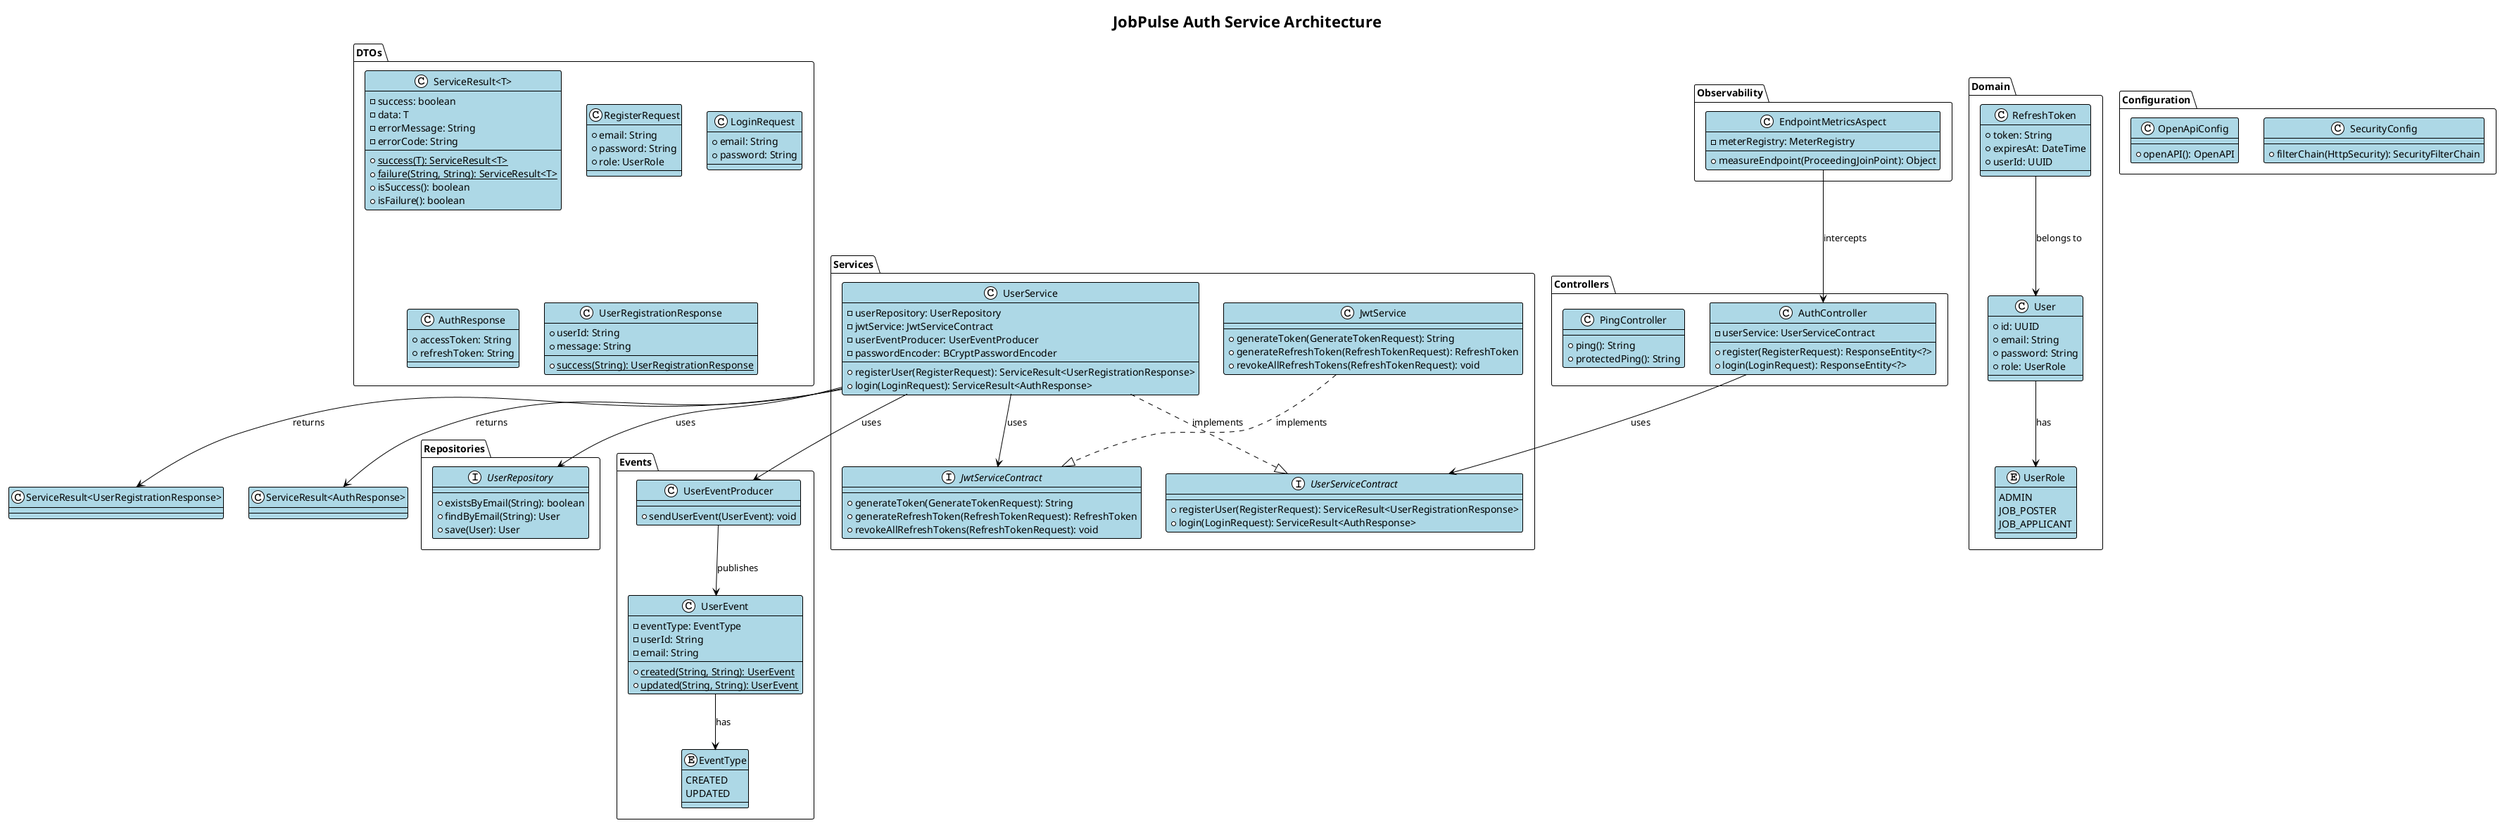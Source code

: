 @startuml auth-service-architecture
!theme plain
skinparam class {
    BackgroundColor LightBlue
    BorderColor Black
    ArrowColor Black
}

title JobPulse Auth Service Architecture

package "Controllers" {
    class AuthController {
        -userService: UserServiceContract
        +register(RegisterRequest): ResponseEntity<?>
        +login(LoginRequest): ResponseEntity<?>
    }
    
    class PingController {
        +ping(): String
        +protectedPing(): String
    }
}

package "Services" {
    interface UserServiceContract {
        +registerUser(RegisterRequest): ServiceResult<UserRegistrationResponse>
        +login(LoginRequest): ServiceResult<AuthResponse>
    }
    
    class UserService {
        -userRepository: UserRepository
        -jwtService: JwtServiceContract
        -userEventProducer: UserEventProducer
        -passwordEncoder: BCryptPasswordEncoder
        +registerUser(RegisterRequest): ServiceResult<UserRegistrationResponse>
        +login(LoginRequest): ServiceResult<AuthResponse>
    }
    
    interface JwtServiceContract {
        +generateToken(GenerateTokenRequest): String
        +generateRefreshToken(RefreshTokenRequest): RefreshToken
        +revokeAllRefreshTokens(RefreshTokenRequest): void
    }
    
    class JwtService {
        +generateToken(GenerateTokenRequest): String
        +generateRefreshToken(RefreshTokenRequest): RefreshToken
        +revokeAllRefreshTokens(RefreshTokenRequest): void
    }
}

package "Repositories" {
    interface UserRepository {
        +existsByEmail(String): boolean
        +findByEmail(String): User
        +save(User): User
    }
}

package "Domain" {
    class User {
        +id: UUID
        +email: String
        +password: String
        +role: UserRole
    }
    
    enum UserRole {
        ADMIN
        JOB_POSTER
        JOB_APPLICANT
    }
    
    class RefreshToken {
        +token: String
        +expiresAt: DateTime
        +userId: UUID
    }
}

package "DTOs" {
    class "ServiceResult<T>" {
        -success: boolean
        -data: T
        -errorMessage: String
        -errorCode: String
        +{static} success(T): ServiceResult<T>
        +{static} failure(String, String): ServiceResult<T>
        +isSuccess(): boolean
        +isFailure(): boolean
    }
    
    class RegisterRequest {
        +email: String
        +password: String
        +role: UserRole
    }
    
    class LoginRequest {
        +email: String
        +password: String
    }
    
    class AuthResponse {
        +accessToken: String
        +refreshToken: String
    }
    
    class UserRegistrationResponse {
        +userId: String
        +message: String
        +{static} success(String): UserRegistrationResponse
    }
}

package "Events" {
    class UserEventProducer {
        +sendUserEvent(UserEvent): void
    }
    
    class UserEvent {
        -eventType: EventType
        -userId: String
        -email: String
        +{static} created(String, String): UserEvent
        +{static} updated(String, String): UserEvent
    }
    
    enum EventType {
        CREATED
        UPDATED
    }
}

package "Observability" {
    class EndpointMetricsAspect {
        -meterRegistry: MeterRegistry
        +measureEndpoint(ProceedingJoinPoint): Object
    }
}

package "Configuration" {
    class SecurityConfig {
        +filterChain(HttpSecurity): SecurityFilterChain
    }
    
    class OpenApiConfig {
        +openAPI(): OpenAPI
    }
}

AuthController --> UserServiceContract : uses
UserService ..|> UserServiceContract : implements
JwtService ..|> JwtServiceContract : implements

UserService --> UserRepository : uses
UserService --> JwtServiceContract : uses
UserService --> UserEventProducer : uses

UserService --> "ServiceResult<UserRegistrationResponse>" : returns
UserService --> "ServiceResult<AuthResponse>" : returns

UserEventProducer --> UserEvent : publishes
UserEvent --> EventType : has

EndpointMetricsAspect --> AuthController : intercepts

User --> UserRole : has
RefreshToken --> User : belongs to

@enduml